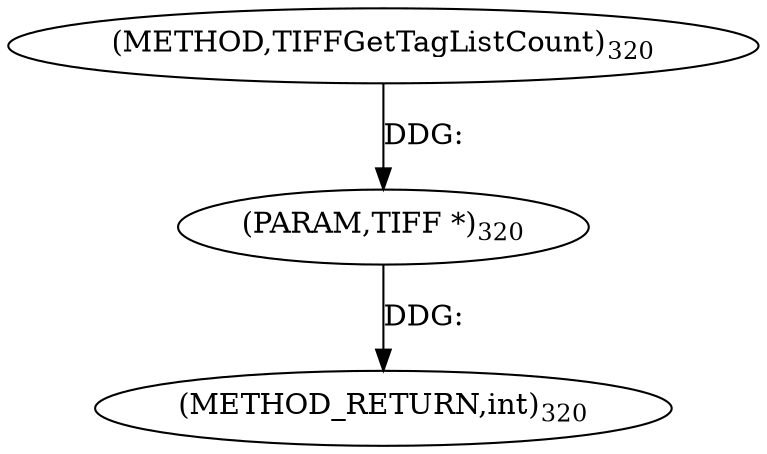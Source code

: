 digraph "TIFFGetTagListCount" {  
"8406" [label = <(METHOD,TIFFGetTagListCount)<SUB>320</SUB>> ]
"8408" [label = <(METHOD_RETURN,int)<SUB>320</SUB>> ]
"8407" [label = <(PARAM,TIFF *)<SUB>320</SUB>> ]
  "8407" -> "8408"  [ label = "DDG: "] 
  "8406" -> "8407"  [ label = "DDG: "] 
}
